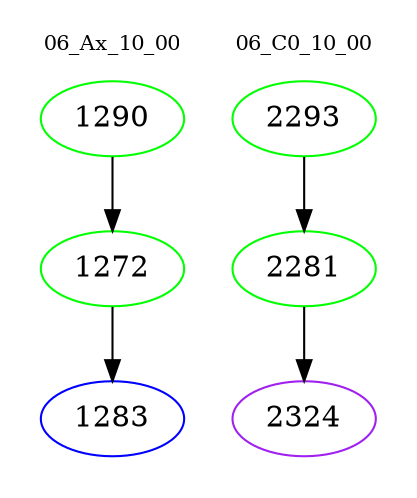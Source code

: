 digraph{
subgraph cluster_0 {
color = white
label = "06_Ax_10_00";
fontsize=10;
T0_1290 [label="1290", color="green"]
T0_1290 -> T0_1272 [color="black"]
T0_1272 [label="1272", color="green"]
T0_1272 -> T0_1283 [color="black"]
T0_1283 [label="1283", color="blue"]
}
subgraph cluster_1 {
color = white
label = "06_C0_10_00";
fontsize=10;
T1_2293 [label="2293", color="green"]
T1_2293 -> T1_2281 [color="black"]
T1_2281 [label="2281", color="green"]
T1_2281 -> T1_2324 [color="black"]
T1_2324 [label="2324", color="purple"]
}
}
